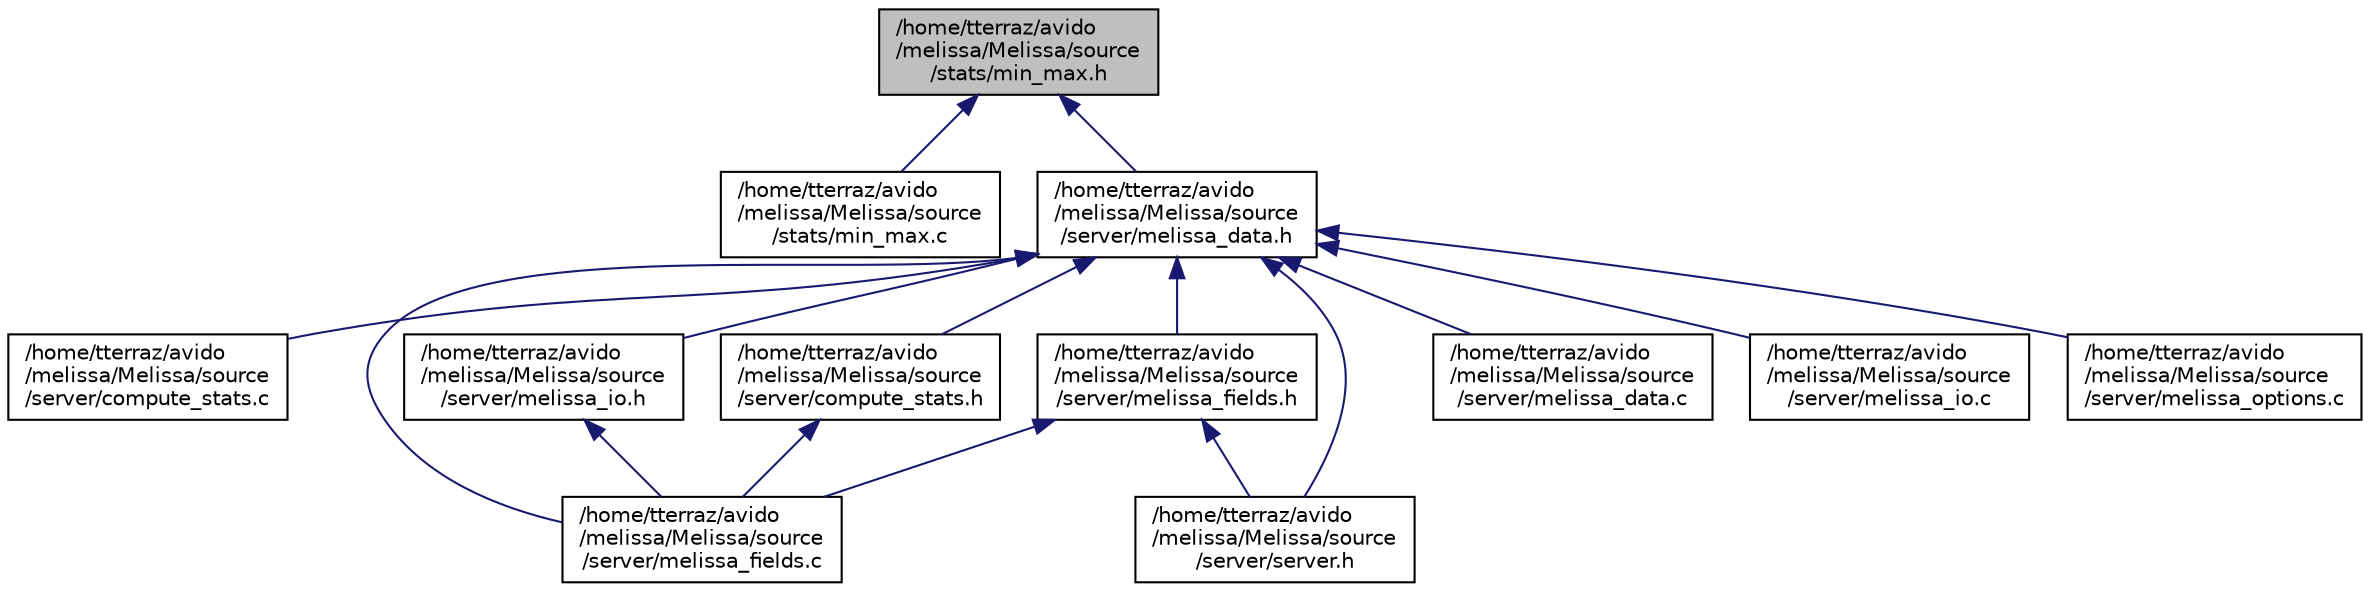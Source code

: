 digraph "/home/tterraz/avido/melissa/Melissa/source/stats/min_max.h"
{
  edge [fontname="Helvetica",fontsize="10",labelfontname="Helvetica",labelfontsize="10"];
  node [fontname="Helvetica",fontsize="10",shape=record];
  Node1 [label="/home/tterraz/avido\l/melissa/Melissa/source\l/stats/min_max.h",height=0.2,width=0.4,color="black", fillcolor="grey75", style="filled", fontcolor="black"];
  Node1 -> Node2 [dir="back",color="midnightblue",fontsize="10",style="solid",fontname="Helvetica"];
  Node2 [label="/home/tterraz/avido\l/melissa/Melissa/source\l/stats/min_max.c",height=0.2,width=0.4,color="black", fillcolor="white", style="filled",URL="$min__max_8c.html",tooltip="Min and max related functions. "];
  Node1 -> Node3 [dir="back",color="midnightblue",fontsize="10",style="solid",fontname="Helvetica"];
  Node3 [label="/home/tterraz/avido\l/melissa/Melissa/source\l/server/melissa_data.h",height=0.2,width=0.4,color="black", fillcolor="white", style="filled",URL="$melissa__data_8h.html"];
  Node3 -> Node4 [dir="back",color="midnightblue",fontsize="10",style="solid",fontname="Helvetica"];
  Node4 [label="/home/tterraz/avido\l/melissa/Melissa/source\l/server/compute_stats.c",height=0.2,width=0.4,color="black", fillcolor="white", style="filled",URL="$compute__stats_8c.html",tooltip="Functions called by the server. "];
  Node3 -> Node5 [dir="back",color="midnightblue",fontsize="10",style="solid",fontname="Helvetica"];
  Node5 [label="/home/tterraz/avido\l/melissa/Melissa/source\l/server/melissa_fields.h",height=0.2,width=0.4,color="black", fillcolor="white", style="filled",URL="$melissa__fields_8h.html"];
  Node5 -> Node6 [dir="back",color="midnightblue",fontsize="10",style="solid",fontname="Helvetica"];
  Node6 [label="/home/tterraz/avido\l/melissa/Melissa/source\l/server/melissa_fields.c",height=0.2,width=0.4,color="black", fillcolor="white", style="filled",URL="$melissa__fields_8c.html",tooltip="Routines related to the melissa_fields structure. "];
  Node5 -> Node7 [dir="back",color="midnightblue",fontsize="10",style="solid",fontname="Helvetica"];
  Node7 [label="/home/tterraz/avido\l/melissa/Melissa/source\l/server/server.h",height=0.2,width=0.4,color="black", fillcolor="white", style="filled",URL="$server_8h.html"];
  Node3 -> Node6 [dir="back",color="midnightblue",fontsize="10",style="solid",fontname="Helvetica"];
  Node3 -> Node8 [dir="back",color="midnightblue",fontsize="10",style="solid",fontname="Helvetica"];
  Node8 [label="/home/tterraz/avido\l/melissa/Melissa/source\l/server/melissa_io.h",height=0.2,width=0.4,color="black", fillcolor="white", style="filled",URL="$melissa__io_8h.html"];
  Node8 -> Node6 [dir="back",color="midnightblue",fontsize="10",style="solid",fontname="Helvetica"];
  Node3 -> Node9 [dir="back",color="midnightblue",fontsize="10",style="solid",fontname="Helvetica"];
  Node9 [label="/home/tterraz/avido\l/melissa/Melissa/source\l/server/compute_stats.h",height=0.2,width=0.4,color="black", fillcolor="white", style="filled",URL="$compute__stats_8h.html"];
  Node9 -> Node6 [dir="back",color="midnightblue",fontsize="10",style="solid",fontname="Helvetica"];
  Node3 -> Node10 [dir="back",color="midnightblue",fontsize="10",style="solid",fontname="Helvetica"];
  Node10 [label="/home/tterraz/avido\l/melissa/Melissa/source\l/server/melissa_data.c",height=0.2,width=0.4,color="black", fillcolor="white", style="filled",URL="$melissa__data_8c.html",tooltip="Routines related to the melissa_data structure. "];
  Node3 -> Node11 [dir="back",color="midnightblue",fontsize="10",style="solid",fontname="Helvetica"];
  Node11 [label="/home/tterraz/avido\l/melissa/Melissa/source\l/server/melissa_io.c",height=0.2,width=0.4,color="black", fillcolor="white", style="filled",URL="$melissa__io_8c.html",tooltip="Inputs, outputs and checkpoints. "];
  Node3 -> Node12 [dir="back",color="midnightblue",fontsize="10",style="solid",fontname="Helvetica"];
  Node12 [label="/home/tterraz/avido\l/melissa/Melissa/source\l/server/melissa_options.c",height=0.2,width=0.4,color="black", fillcolor="white", style="filled",URL="$melissa__options_8c.html",tooltip="Parse commande line to get stats options. "];
  Node3 -> Node7 [dir="back",color="midnightblue",fontsize="10",style="solid",fontname="Helvetica"];
}
